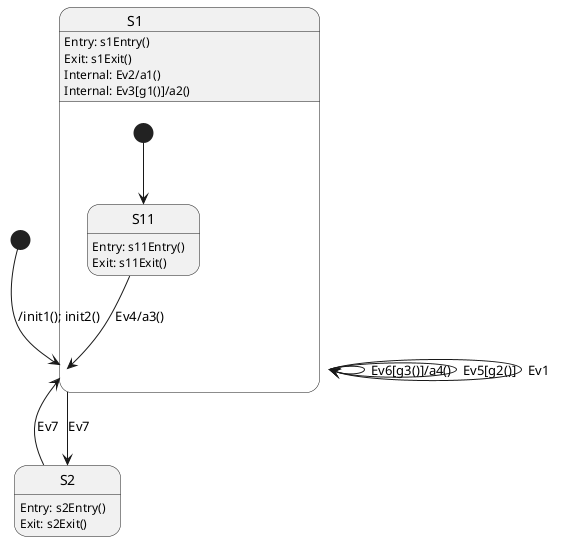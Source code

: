 
@startuml

[*] --> S1 :/init1(); init2()

state S1 {
    [*] --> S11
    S1:Entry: s1Entry()
    S1:Exit: s1Exit()
    state S11 {
        S11:Entry: s11Entry()
        S11:Exit: s11Exit()
    }
    S11 --> S1 : Ev4/a3()
    S1:Internal: Ev2/a1()
    S1:Internal: Ev3[g1()]/a2()
}

state S2 {
    S2:Entry: s2Entry()
    S2:Exit: s2Exit()
}

S1 --> S2 : Ev7
S2 --> S1 : Ev7
S1 --> S1 : Ev6[g3()]/a4()
S1 --> S1 : Ev5[g2()]
S1 --> S1 : Ev1

@enduml
